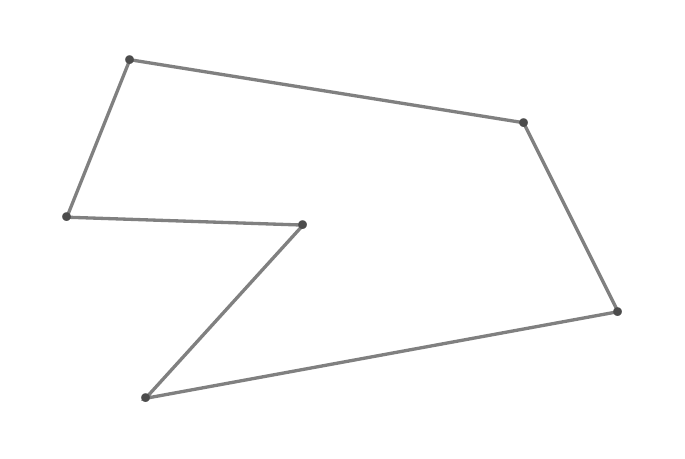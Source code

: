 ﻿\begin{tikzpicture}[scale=2]

\coordinate (P1) at (0,0.4);
\coordinate (P2) at (1.5,0.35);
\coordinate (P3) at (0.5,-0.75);
\coordinate (P4) at (3.5,-0.2);
\coordinate (P5) at (2.9,1.0);
\coordinate (P6) at (0.4,1.4);

\draw [black!50, very thick] (P1) -- (P2) -- (P3) -- (P4) -- (P5) -- (P6) -- cycle;

\foreach \i in {1,...,6} {
  \path (P\i) node[scale=3,black!70]{.};
}


\end{tikzpicture}
